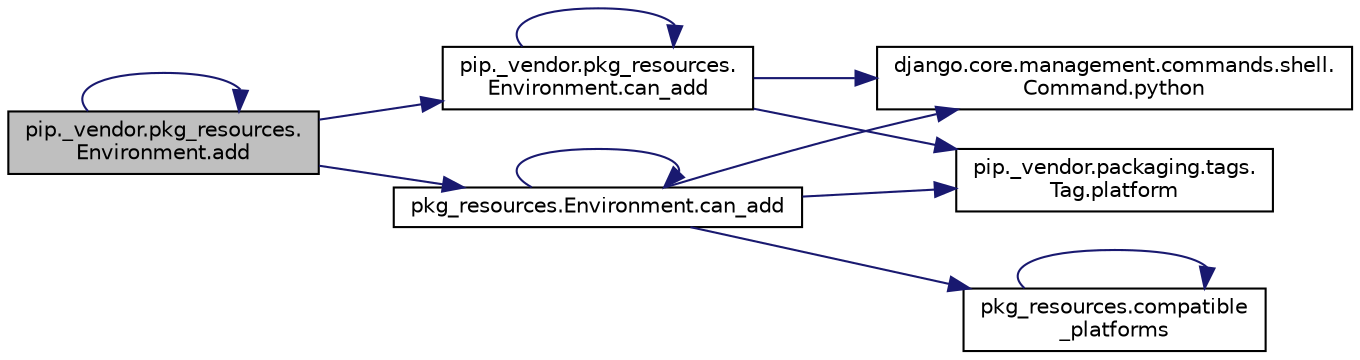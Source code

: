 digraph "pip._vendor.pkg_resources.Environment.add"
{
 // LATEX_PDF_SIZE
  edge [fontname="Helvetica",fontsize="10",labelfontname="Helvetica",labelfontsize="10"];
  node [fontname="Helvetica",fontsize="10",shape=record];
  rankdir="LR";
  Node1 [label="pip._vendor.pkg_resources.\lEnvironment.add",height=0.2,width=0.4,color="black", fillcolor="grey75", style="filled", fontcolor="black",tooltip=" "];
  Node1 -> Node1 [color="midnightblue",fontsize="10",style="solid",fontname="Helvetica"];
  Node1 -> Node2 [color="midnightblue",fontsize="10",style="solid",fontname="Helvetica"];
  Node2 [label="pip._vendor.pkg_resources.\lEnvironment.can_add",height=0.2,width=0.4,color="black", fillcolor="white", style="filled",URL="$de/d79/classpip_1_1__vendor_1_1pkg__resources_1_1_environment.html#ada05f2e83376abee2592ec9571fce0af",tooltip=" "];
  Node2 -> Node2 [color="midnightblue",fontsize="10",style="solid",fontname="Helvetica"];
  Node2 -> Node3 [color="midnightblue",fontsize="10",style="solid",fontname="Helvetica"];
  Node3 [label="pip._vendor.packaging.tags.\lTag.platform",height=0.2,width=0.4,color="black", fillcolor="white", style="filled",URL="$de/df3/classpip_1_1__vendor_1_1packaging_1_1tags_1_1_tag.html#afce7b1c0d18c1a3dc15b6ed3d780d1b4",tooltip=" "];
  Node2 -> Node4 [color="midnightblue",fontsize="10",style="solid",fontname="Helvetica"];
  Node4 [label="django.core.management.commands.shell.\lCommand.python",height=0.2,width=0.4,color="black", fillcolor="white", style="filled",URL="$d9/df1/classdjango_1_1core_1_1management_1_1commands_1_1shell_1_1_command.html#a4e692f14d2ae3109d3c88e91cf9d07dc",tooltip=" "];
  Node1 -> Node5 [color="midnightblue",fontsize="10",style="solid",fontname="Helvetica"];
  Node5 [label="pkg_resources.Environment.can_add",height=0.2,width=0.4,color="black", fillcolor="white", style="filled",URL="$dd/d81/classpkg__resources_1_1_environment.html#ac68862356ee785bb410b3d2a503952f1",tooltip=" "];
  Node5 -> Node5 [color="midnightblue",fontsize="10",style="solid",fontname="Helvetica"];
  Node5 -> Node6 [color="midnightblue",fontsize="10",style="solid",fontname="Helvetica"];
  Node6 [label="pkg_resources.compatible\l_platforms",height=0.2,width=0.4,color="black", fillcolor="white", style="filled",URL="$d0/de1/namespacepkg__resources.html#aa77948d4629271731ceb9154c30c65cd",tooltip=" "];
  Node6 -> Node6 [color="midnightblue",fontsize="10",style="solid",fontname="Helvetica"];
  Node5 -> Node3 [color="midnightblue",fontsize="10",style="solid",fontname="Helvetica"];
  Node5 -> Node4 [color="midnightblue",fontsize="10",style="solid",fontname="Helvetica"];
}

